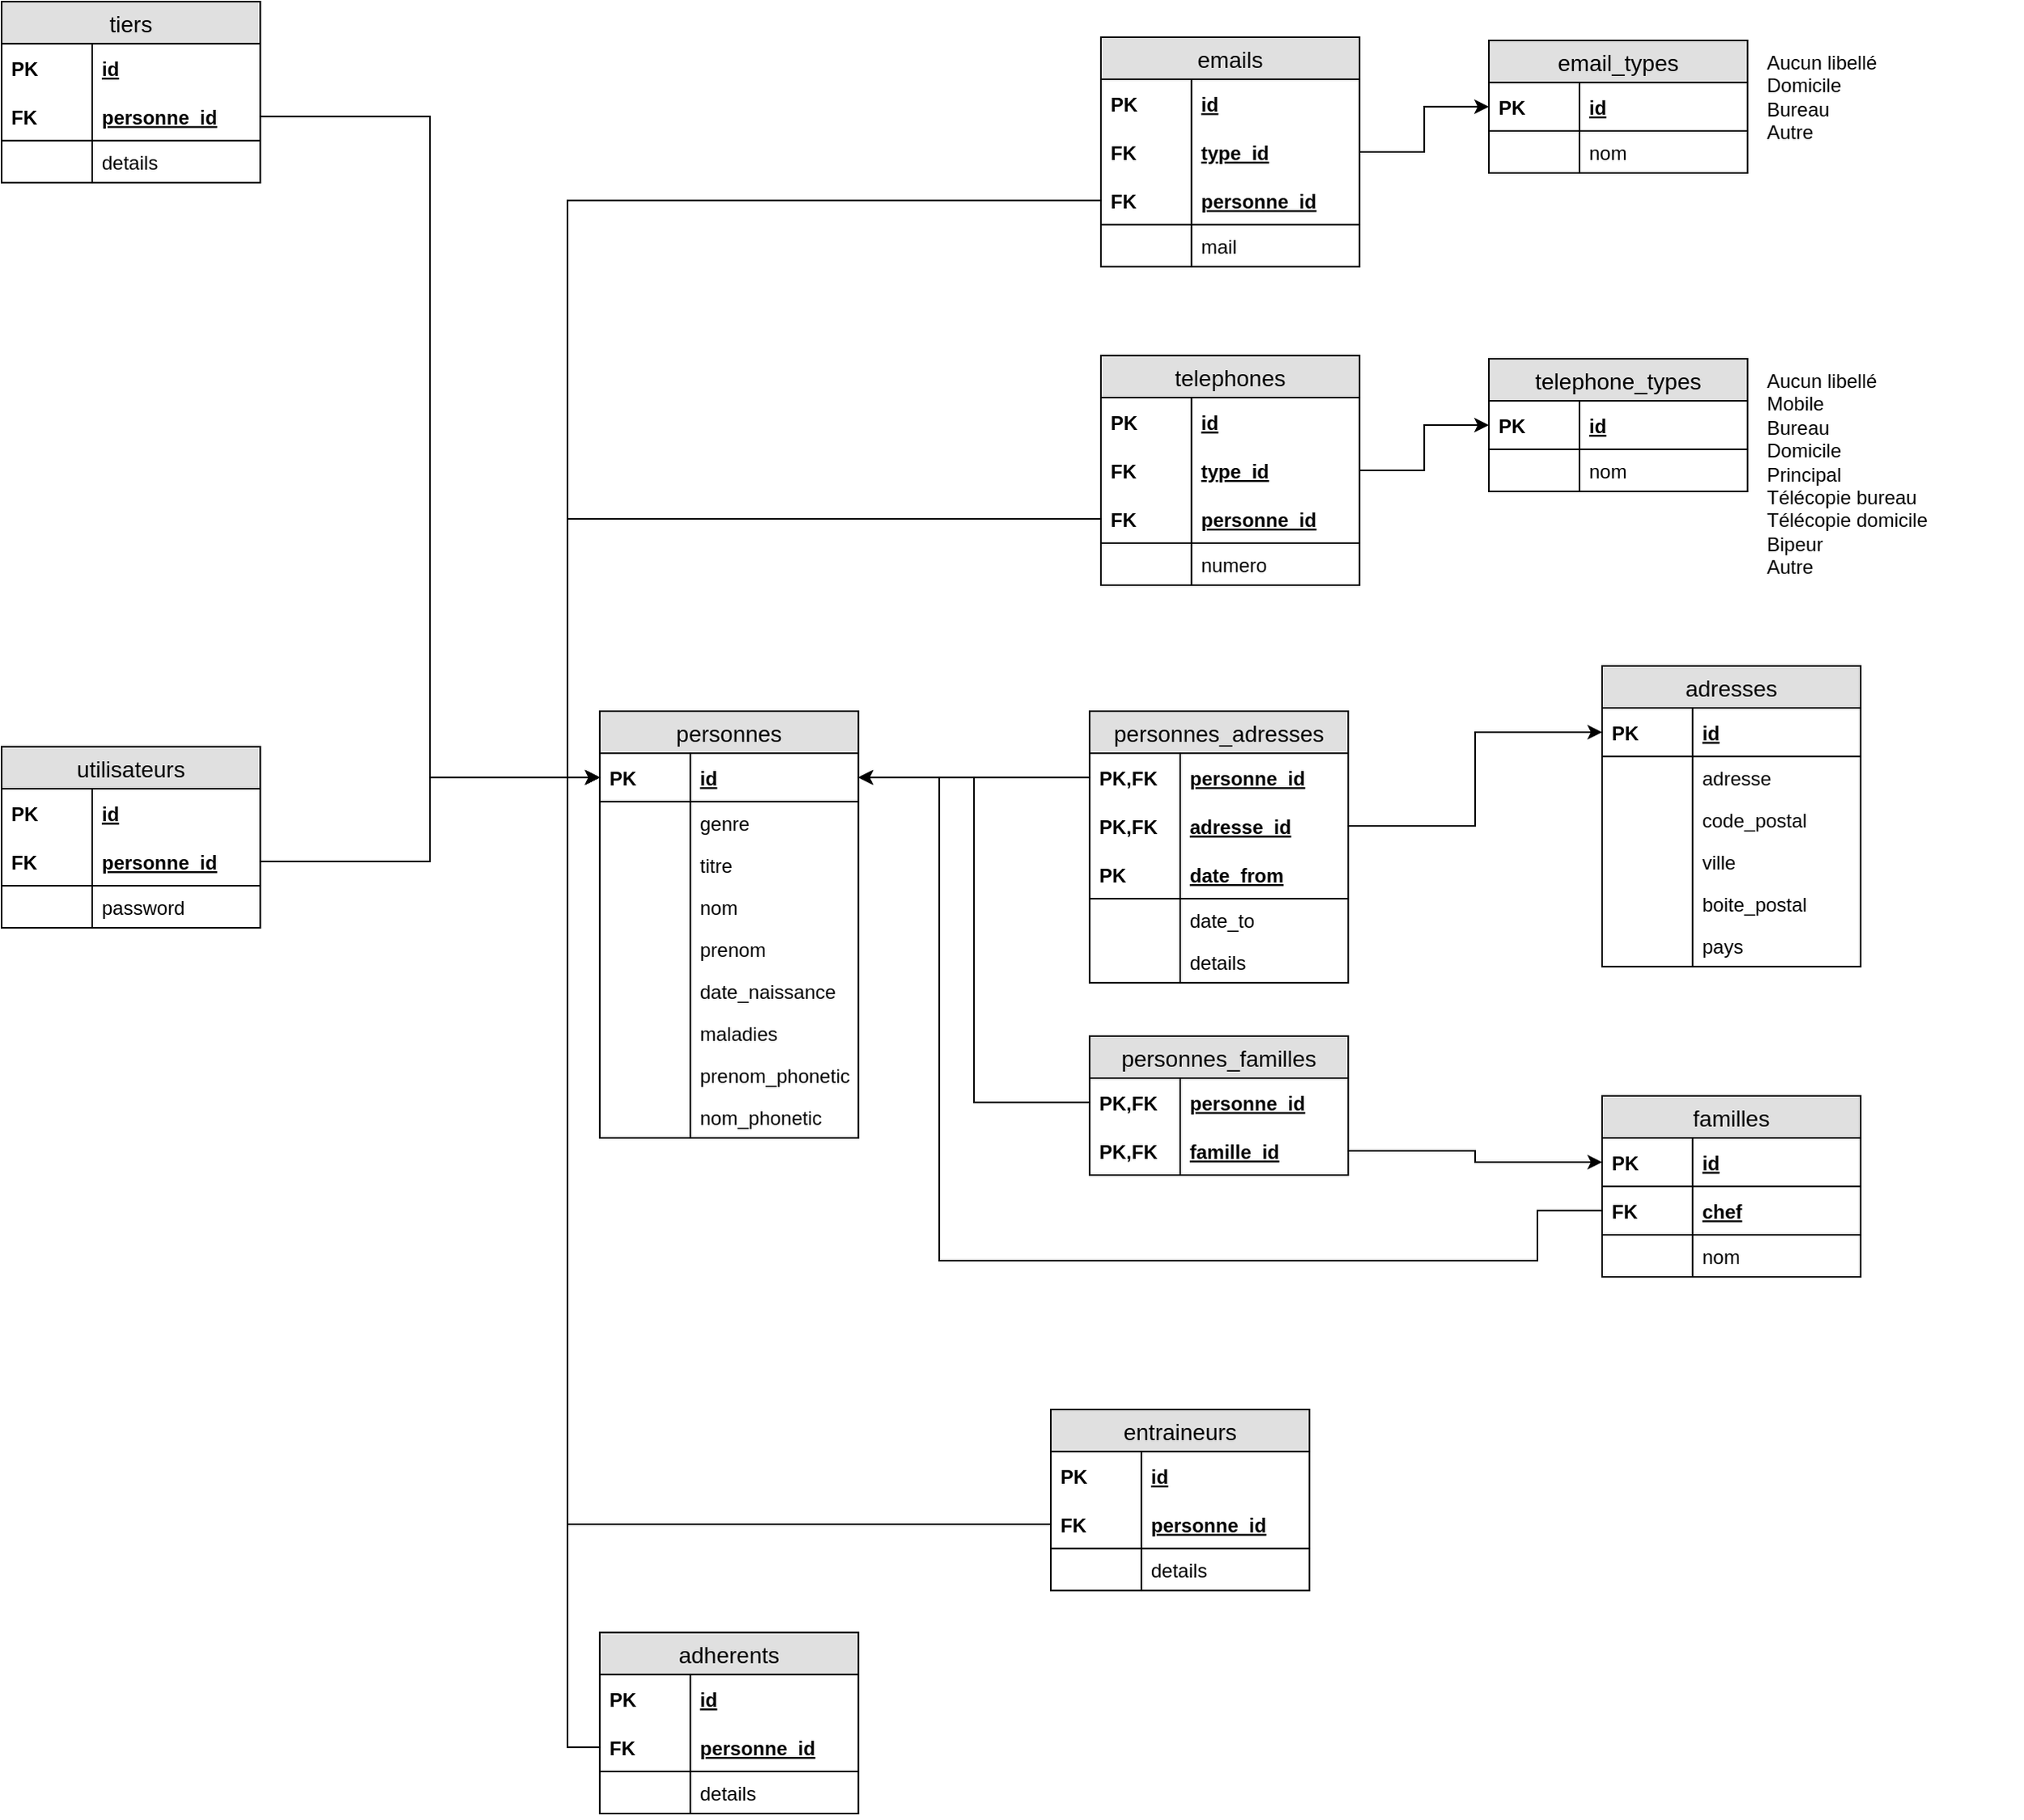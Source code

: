 <mxfile pages="1" version="11.2.8" type="github"><diagram id="SaWCT9ORMfEXji9s9vPT" name="Database"><mxGraphModel dx="2797" dy="2456" grid="1" gridSize="10" guides="1" tooltips="1" connect="1" arrows="1" fold="1" page="1" pageScale="1" pageWidth="827" pageHeight="1169" math="0" shadow="0"><root><mxCell id="0"/><mxCell id="1" parent="0"/><mxCell id="NjsNlw-hurE6SKYQXbwV-1" value="personnes" style="swimlane;fontStyle=0;childLayout=stackLayout;horizontal=1;startSize=26;fillColor=#e0e0e0;horizontalStack=0;resizeParent=1;resizeParentMax=0;resizeLast=0;collapsible=1;marginBottom=0;swimlaneFillColor=#ffffff;align=center;fontSize=14;" parent="1" vertex="1"><mxGeometry x="30" y="40" width="160" height="264" as="geometry"><mxRectangle x="30" y="40" width="100" height="26" as="alternateBounds"/></mxGeometry></mxCell><mxCell id="NjsNlw-hurE6SKYQXbwV-4" value="id" style="shape=partialRectangle;top=0;left=0;right=0;bottom=1;align=left;verticalAlign=middle;fillColor=none;spacingLeft=60;spacingRight=4;overflow=hidden;rotatable=0;points=[[0,0.5],[1,0.5]];portConstraint=eastwest;dropTarget=0;fontStyle=5;fontSize=12;" parent="NjsNlw-hurE6SKYQXbwV-1" vertex="1"><mxGeometry y="26" width="160" height="30" as="geometry"/></mxCell><mxCell id="NjsNlw-hurE6SKYQXbwV-5" value="PK" style="shape=partialRectangle;fontStyle=1;top=0;left=0;bottom=0;fillColor=none;align=left;verticalAlign=middle;spacingLeft=4;spacingRight=4;overflow=hidden;rotatable=0;points=[];portConstraint=eastwest;part=1;fontSize=12;" parent="NjsNlw-hurE6SKYQXbwV-4" vertex="1" connectable="0"><mxGeometry width="56" height="30" as="geometry"/></mxCell><mxCell id="NjsNlw-hurE6SKYQXbwV-6" value="genre" style="shape=partialRectangle;top=0;left=0;right=0;bottom=0;align=left;verticalAlign=top;fillColor=none;spacingLeft=60;spacingRight=4;overflow=hidden;rotatable=0;points=[[0,0.5],[1,0.5]];portConstraint=eastwest;dropTarget=0;fontSize=12;" parent="NjsNlw-hurE6SKYQXbwV-1" vertex="1"><mxGeometry y="56" width="160" height="26" as="geometry"/></mxCell><mxCell id="NjsNlw-hurE6SKYQXbwV-7" value="" style="shape=partialRectangle;top=0;left=0;bottom=0;fillColor=none;align=left;verticalAlign=top;spacingLeft=4;spacingRight=4;overflow=hidden;rotatable=0;points=[];portConstraint=eastwest;part=1;fontSize=12;" parent="NjsNlw-hurE6SKYQXbwV-6" vertex="1" connectable="0"><mxGeometry width="56" height="26" as="geometry"/></mxCell><mxCell id="NjsNlw-hurE6SKYQXbwV-18" value="titre" style="shape=partialRectangle;top=0;left=0;right=0;bottom=0;align=left;verticalAlign=top;fillColor=none;spacingLeft=60;spacingRight=4;overflow=hidden;rotatable=0;points=[[0,0.5],[1,0.5]];portConstraint=eastwest;dropTarget=0;fontSize=12;" parent="NjsNlw-hurE6SKYQXbwV-1" vertex="1"><mxGeometry y="82" width="160" height="26" as="geometry"/></mxCell><mxCell id="NjsNlw-hurE6SKYQXbwV-19" value="" style="shape=partialRectangle;top=0;left=0;bottom=0;fillColor=none;align=left;verticalAlign=top;spacingLeft=4;spacingRight=4;overflow=hidden;rotatable=0;points=[];portConstraint=eastwest;part=1;fontSize=12;" parent="NjsNlw-hurE6SKYQXbwV-18" vertex="1" connectable="0"><mxGeometry width="56" height="26" as="geometry"/></mxCell><mxCell id="NjsNlw-hurE6SKYQXbwV-20" value="nom" style="shape=partialRectangle;top=0;left=0;right=0;bottom=0;align=left;verticalAlign=top;fillColor=none;spacingLeft=60;spacingRight=4;overflow=hidden;rotatable=0;points=[[0,0.5],[1,0.5]];portConstraint=eastwest;dropTarget=0;fontSize=12;" parent="NjsNlw-hurE6SKYQXbwV-1" vertex="1"><mxGeometry y="108" width="160" height="26" as="geometry"/></mxCell><mxCell id="NjsNlw-hurE6SKYQXbwV-21" value="" style="shape=partialRectangle;top=0;left=0;bottom=0;fillColor=none;align=left;verticalAlign=top;spacingLeft=4;spacingRight=4;overflow=hidden;rotatable=0;points=[];portConstraint=eastwest;part=1;fontSize=12;" parent="NjsNlw-hurE6SKYQXbwV-20" vertex="1" connectable="0"><mxGeometry width="56" height="26" as="geometry"/></mxCell><mxCell id="NjsNlw-hurE6SKYQXbwV-22" value="prenom" style="shape=partialRectangle;top=0;left=0;right=0;bottom=0;align=left;verticalAlign=top;fillColor=none;spacingLeft=60;spacingRight=4;overflow=hidden;rotatable=0;points=[[0,0.5],[1,0.5]];portConstraint=eastwest;dropTarget=0;fontSize=12;" parent="NjsNlw-hurE6SKYQXbwV-1" vertex="1"><mxGeometry y="134" width="160" height="26" as="geometry"/></mxCell><mxCell id="NjsNlw-hurE6SKYQXbwV-23" value="" style="shape=partialRectangle;top=0;left=0;bottom=0;fillColor=none;align=left;verticalAlign=top;spacingLeft=4;spacingRight=4;overflow=hidden;rotatable=0;points=[];portConstraint=eastwest;part=1;fontSize=12;" parent="NjsNlw-hurE6SKYQXbwV-22" vertex="1" connectable="0"><mxGeometry width="56" height="26" as="geometry"/></mxCell><mxCell id="NjsNlw-hurE6SKYQXbwV-26" value="date_naissance" style="shape=partialRectangle;top=0;left=0;right=0;bottom=0;align=left;verticalAlign=top;fillColor=none;spacingLeft=60;spacingRight=4;overflow=hidden;rotatable=0;points=[[0,0.5],[1,0.5]];portConstraint=eastwest;dropTarget=0;fontSize=12;" parent="NjsNlw-hurE6SKYQXbwV-1" vertex="1"><mxGeometry y="160" width="160" height="26" as="geometry"/></mxCell><mxCell id="NjsNlw-hurE6SKYQXbwV-27" value="" style="shape=partialRectangle;top=0;left=0;bottom=0;fillColor=none;align=left;verticalAlign=top;spacingLeft=4;spacingRight=4;overflow=hidden;rotatable=0;points=[];portConstraint=eastwest;part=1;fontSize=12;" parent="NjsNlw-hurE6SKYQXbwV-26" vertex="1" connectable="0"><mxGeometry width="56" height="26" as="geometry"/></mxCell><mxCell id="NjsNlw-hurE6SKYQXbwV-24" value="maladies" style="shape=partialRectangle;top=0;left=0;right=0;bottom=0;align=left;verticalAlign=top;fillColor=none;spacingLeft=60;spacingRight=4;overflow=hidden;rotatable=0;points=[[0,0.5],[1,0.5]];portConstraint=eastwest;dropTarget=0;fontSize=12;" parent="NjsNlw-hurE6SKYQXbwV-1" vertex="1"><mxGeometry y="186" width="160" height="26" as="geometry"/></mxCell><mxCell id="NjsNlw-hurE6SKYQXbwV-25" value="" style="shape=partialRectangle;top=0;left=0;bottom=0;fillColor=none;align=left;verticalAlign=top;spacingLeft=4;spacingRight=4;overflow=hidden;rotatable=0;points=[];portConstraint=eastwest;part=1;fontSize=12;" parent="NjsNlw-hurE6SKYQXbwV-24" vertex="1" connectable="0"><mxGeometry width="56" height="26" as="geometry"/></mxCell><mxCell id="NTeTJrB46WivWu0ab5oI-1" value="prenom_phonetic" style="shape=partialRectangle;top=0;left=0;right=0;bottom=0;align=left;verticalAlign=top;fillColor=none;spacingLeft=60;spacingRight=4;overflow=hidden;rotatable=0;points=[[0,0.5],[1,0.5]];portConstraint=eastwest;dropTarget=0;fontSize=12;" vertex="1" parent="NjsNlw-hurE6SKYQXbwV-1"><mxGeometry y="212" width="160" height="26" as="geometry"/></mxCell><mxCell id="NTeTJrB46WivWu0ab5oI-2" value="" style="shape=partialRectangle;top=0;left=0;bottom=0;fillColor=none;align=left;verticalAlign=top;spacingLeft=4;spacingRight=4;overflow=hidden;rotatable=0;points=[];portConstraint=eastwest;part=1;fontSize=12;" vertex="1" connectable="0" parent="NTeTJrB46WivWu0ab5oI-1"><mxGeometry width="56" height="26" as="geometry"/></mxCell><mxCell id="NTeTJrB46WivWu0ab5oI-9" value="nom_phonetic" style="shape=partialRectangle;top=0;left=0;right=0;bottom=0;align=left;verticalAlign=top;fillColor=none;spacingLeft=60;spacingRight=4;overflow=hidden;rotatable=0;points=[[0,0.5],[1,0.5]];portConstraint=eastwest;dropTarget=0;fontSize=12;" vertex="1" parent="NjsNlw-hurE6SKYQXbwV-1"><mxGeometry y="238" width="160" height="26" as="geometry"/></mxCell><mxCell id="NTeTJrB46WivWu0ab5oI-10" value="" style="shape=partialRectangle;top=0;left=0;bottom=0;fillColor=none;align=left;verticalAlign=top;spacingLeft=4;spacingRight=4;overflow=hidden;rotatable=0;points=[];portConstraint=eastwest;part=1;fontSize=12;" vertex="1" connectable="0" parent="NTeTJrB46WivWu0ab5oI-9"><mxGeometry width="56" height="26" as="geometry"/></mxCell><mxCell id="NjsNlw-hurE6SKYQXbwV-8" value="adresses" style="swimlane;fontStyle=0;childLayout=stackLayout;horizontal=1;startSize=26;fillColor=#e0e0e0;horizontalStack=0;resizeParent=1;resizeParentMax=0;resizeLast=0;collapsible=1;marginBottom=0;swimlaneFillColor=#ffffff;align=center;fontSize=14;" parent="1" vertex="1"><mxGeometry x="650" y="12" width="160" height="186" as="geometry"/></mxCell><mxCell id="NjsNlw-hurE6SKYQXbwV-9" value="id" style="shape=partialRectangle;top=0;left=0;right=0;bottom=1;align=left;verticalAlign=middle;fillColor=none;spacingLeft=60;spacingRight=4;overflow=hidden;rotatable=0;points=[[0,0.5],[1,0.5]];portConstraint=eastwest;dropTarget=0;fontStyle=5;fontSize=12;" parent="NjsNlw-hurE6SKYQXbwV-8" vertex="1"><mxGeometry y="26" width="160" height="30" as="geometry"/></mxCell><mxCell id="NjsNlw-hurE6SKYQXbwV-10" value="PK" style="shape=partialRectangle;fontStyle=1;top=0;left=0;bottom=0;fillColor=none;align=left;verticalAlign=middle;spacingLeft=4;spacingRight=4;overflow=hidden;rotatable=0;points=[];portConstraint=eastwest;part=1;fontSize=12;" parent="NjsNlw-hurE6SKYQXbwV-9" vertex="1" connectable="0"><mxGeometry width="56" height="30" as="geometry"/></mxCell><mxCell id="NjsNlw-hurE6SKYQXbwV-28" value="adresse" style="shape=partialRectangle;top=0;left=0;right=0;bottom=0;align=left;verticalAlign=top;fillColor=none;spacingLeft=60;spacingRight=4;overflow=hidden;rotatable=0;points=[[0,0.5],[1,0.5]];portConstraint=eastwest;dropTarget=0;fontSize=12;" parent="NjsNlw-hurE6SKYQXbwV-8" vertex="1"><mxGeometry y="56" width="160" height="26" as="geometry"/></mxCell><mxCell id="NjsNlw-hurE6SKYQXbwV-29" value="" style="shape=partialRectangle;top=0;left=0;bottom=0;fillColor=none;align=left;verticalAlign=top;spacingLeft=4;spacingRight=4;overflow=hidden;rotatable=0;points=[];portConstraint=eastwest;part=1;fontSize=12;" parent="NjsNlw-hurE6SKYQXbwV-28" vertex="1" connectable="0"><mxGeometry width="56" height="26" as="geometry"/></mxCell><mxCell id="NjsNlw-hurE6SKYQXbwV-34" value="code_postal" style="shape=partialRectangle;top=0;left=0;right=0;bottom=0;align=left;verticalAlign=top;fillColor=none;spacingLeft=60;spacingRight=4;overflow=hidden;rotatable=0;points=[[0,0.5],[1,0.5]];portConstraint=eastwest;dropTarget=0;fontSize=12;" parent="NjsNlw-hurE6SKYQXbwV-8" vertex="1"><mxGeometry y="82" width="160" height="26" as="geometry"/></mxCell><mxCell id="NjsNlw-hurE6SKYQXbwV-35" value="" style="shape=partialRectangle;top=0;left=0;bottom=0;fillColor=none;align=left;verticalAlign=top;spacingLeft=4;spacingRight=4;overflow=hidden;rotatable=0;points=[];portConstraint=eastwest;part=1;fontSize=12;" parent="NjsNlw-hurE6SKYQXbwV-34" vertex="1" connectable="0"><mxGeometry width="56" height="26" as="geometry"/></mxCell><mxCell id="NjsNlw-hurE6SKYQXbwV-32" value="ville" style="shape=partialRectangle;top=0;left=0;right=0;bottom=0;align=left;verticalAlign=top;fillColor=none;spacingLeft=60;spacingRight=4;overflow=hidden;rotatable=0;points=[[0,0.5],[1,0.5]];portConstraint=eastwest;dropTarget=0;fontSize=12;" parent="NjsNlw-hurE6SKYQXbwV-8" vertex="1"><mxGeometry y="108" width="160" height="26" as="geometry"/></mxCell><mxCell id="NjsNlw-hurE6SKYQXbwV-33" value="" style="shape=partialRectangle;top=0;left=0;bottom=0;fillColor=none;align=left;verticalAlign=top;spacingLeft=4;spacingRight=4;overflow=hidden;rotatable=0;points=[];portConstraint=eastwest;part=1;fontSize=12;" parent="NjsNlw-hurE6SKYQXbwV-32" vertex="1" connectable="0"><mxGeometry width="56" height="26" as="geometry"/></mxCell><mxCell id="NjsNlw-hurE6SKYQXbwV-30" value="boite_postal" style="shape=partialRectangle;top=0;left=0;right=0;bottom=0;align=left;verticalAlign=top;fillColor=none;spacingLeft=60;spacingRight=4;overflow=hidden;rotatable=0;points=[[0,0.5],[1,0.5]];portConstraint=eastwest;dropTarget=0;fontSize=12;" parent="NjsNlw-hurE6SKYQXbwV-8" vertex="1"><mxGeometry y="134" width="160" height="26" as="geometry"/></mxCell><mxCell id="NjsNlw-hurE6SKYQXbwV-31" value="" style="shape=partialRectangle;top=0;left=0;bottom=0;fillColor=none;align=left;verticalAlign=top;spacingLeft=4;spacingRight=4;overflow=hidden;rotatable=0;points=[];portConstraint=eastwest;part=1;fontSize=12;" parent="NjsNlw-hurE6SKYQXbwV-30" vertex="1" connectable="0"><mxGeometry width="56" height="26" as="geometry"/></mxCell><mxCell id="NTeTJrB46WivWu0ab5oI-11" value="pays" style="shape=partialRectangle;top=0;left=0;right=0;bottom=0;align=left;verticalAlign=top;fillColor=none;spacingLeft=60;spacingRight=4;overflow=hidden;rotatable=0;points=[[0,0.5],[1,0.5]];portConstraint=eastwest;dropTarget=0;fontSize=12;" vertex="1" parent="NjsNlw-hurE6SKYQXbwV-8"><mxGeometry y="160" width="160" height="26" as="geometry"/></mxCell><mxCell id="NTeTJrB46WivWu0ab5oI-12" value="" style="shape=partialRectangle;top=0;left=0;bottom=0;fillColor=none;align=left;verticalAlign=top;spacingLeft=4;spacingRight=4;overflow=hidden;rotatable=0;points=[];portConstraint=eastwest;part=1;fontSize=12;" vertex="1" connectable="0" parent="NTeTJrB46WivWu0ab5oI-11"><mxGeometry width="56" height="26" as="geometry"/></mxCell><mxCell id="NjsNlw-hurE6SKYQXbwV-13" value="personnes_adresses" style="swimlane;fontStyle=0;childLayout=stackLayout;horizontal=1;startSize=26;fillColor=#e0e0e0;horizontalStack=0;resizeParent=1;resizeParentMax=0;resizeLast=0;collapsible=1;marginBottom=0;swimlaneFillColor=#ffffff;align=center;fontSize=14;" parent="1" vertex="1"><mxGeometry x="333" y="40" width="160" height="168" as="geometry"/></mxCell><mxCell id="NjsNlw-hurE6SKYQXbwV-46" value="personne_id" style="shape=partialRectangle;top=0;left=0;right=0;bottom=1;align=left;verticalAlign=middle;fillColor=none;spacingLeft=60;spacingRight=4;overflow=hidden;rotatable=0;points=[[0,0.5],[1,0.5]];portConstraint=eastwest;dropTarget=0;fontStyle=5;fontSize=12;strokeColor=none;" parent="NjsNlw-hurE6SKYQXbwV-13" vertex="1"><mxGeometry y="26" width="160" height="30" as="geometry"/></mxCell><mxCell id="NjsNlw-hurE6SKYQXbwV-47" value="PK,FK" style="shape=partialRectangle;fontStyle=1;top=0;left=0;bottom=0;fillColor=none;align=left;verticalAlign=middle;spacingLeft=4;spacingRight=4;overflow=hidden;rotatable=0;points=[];portConstraint=eastwest;part=1;fontSize=12;" parent="NjsNlw-hurE6SKYQXbwV-46" vertex="1" connectable="0"><mxGeometry width="56" height="30" as="geometry"/></mxCell><mxCell id="NjsNlw-hurE6SKYQXbwV-44" value="adresse_id" style="shape=partialRectangle;top=0;left=0;right=0;bottom=1;align=left;verticalAlign=middle;fillColor=none;spacingLeft=60;spacingRight=4;overflow=hidden;rotatable=0;points=[[0,0.5],[1,0.5]];portConstraint=eastwest;dropTarget=0;fontStyle=5;fontSize=12;strokeColor=none;" parent="NjsNlw-hurE6SKYQXbwV-13" vertex="1"><mxGeometry y="56" width="160" height="30" as="geometry"/></mxCell><mxCell id="NjsNlw-hurE6SKYQXbwV-45" value="PK,FK" style="shape=partialRectangle;fontStyle=1;top=0;left=0;bottom=0;fillColor=none;align=left;verticalAlign=middle;spacingLeft=4;spacingRight=4;overflow=hidden;rotatable=0;points=[];portConstraint=eastwest;part=1;fontSize=12;" parent="NjsNlw-hurE6SKYQXbwV-44" vertex="1" connectable="0"><mxGeometry width="56" height="30" as="geometry"/></mxCell><mxCell id="NjsNlw-hurE6SKYQXbwV-14" value="date_from" style="shape=partialRectangle;top=0;left=0;right=0;bottom=1;align=left;verticalAlign=middle;fillColor=none;spacingLeft=60;spacingRight=4;overflow=hidden;rotatable=0;points=[[0,0.5],[1,0.5]];portConstraint=eastwest;dropTarget=0;fontStyle=5;fontSize=12;" parent="NjsNlw-hurE6SKYQXbwV-13" vertex="1"><mxGeometry y="86" width="160" height="30" as="geometry"/></mxCell><mxCell id="NjsNlw-hurE6SKYQXbwV-15" value="PK" style="shape=partialRectangle;fontStyle=1;top=0;left=0;bottom=0;fillColor=none;align=left;verticalAlign=middle;spacingLeft=4;spacingRight=4;overflow=hidden;rotatable=0;points=[];portConstraint=eastwest;part=1;fontSize=12;" parent="NjsNlw-hurE6SKYQXbwV-14" vertex="1" connectable="0"><mxGeometry width="56" height="30" as="geometry"/></mxCell><mxCell id="NjsNlw-hurE6SKYQXbwV-16" value="date_to" style="shape=partialRectangle;top=0;left=0;right=0;bottom=0;align=left;verticalAlign=top;fillColor=none;spacingLeft=60;spacingRight=4;overflow=hidden;rotatable=0;points=[[0,0.5],[1,0.5]];portConstraint=eastwest;dropTarget=0;fontSize=12;" parent="NjsNlw-hurE6SKYQXbwV-13" vertex="1"><mxGeometry y="116" width="160" height="26" as="geometry"/></mxCell><mxCell id="NjsNlw-hurE6SKYQXbwV-17" value="" style="shape=partialRectangle;top=0;left=0;bottom=0;fillColor=none;align=left;verticalAlign=top;spacingLeft=4;spacingRight=4;overflow=hidden;rotatable=0;points=[];portConstraint=eastwest;part=1;fontSize=12;" parent="NjsNlw-hurE6SKYQXbwV-16" vertex="1" connectable="0"><mxGeometry width="56" height="26" as="geometry"/></mxCell><mxCell id="NjsNlw-hurE6SKYQXbwV-36" value="details" style="shape=partialRectangle;top=0;left=0;right=0;bottom=0;align=left;verticalAlign=top;fillColor=none;spacingLeft=60;spacingRight=4;overflow=hidden;rotatable=0;points=[[0,0.5],[1,0.5]];portConstraint=eastwest;dropTarget=0;fontSize=12;" parent="NjsNlw-hurE6SKYQXbwV-13" vertex="1"><mxGeometry y="142" width="160" height="26" as="geometry"/></mxCell><mxCell id="NjsNlw-hurE6SKYQXbwV-37" value="" style="shape=partialRectangle;top=0;left=0;bottom=0;fillColor=none;align=left;verticalAlign=top;spacingLeft=4;spacingRight=4;overflow=hidden;rotatable=0;points=[];portConstraint=eastwest;part=1;fontSize=12;" parent="NjsNlw-hurE6SKYQXbwV-36" vertex="1" connectable="0"><mxGeometry width="56" height="26" as="geometry"/></mxCell><mxCell id="zukB0DvXN_eEar7ZmvWP-1" style="edgeStyle=orthogonalEdgeStyle;rounded=0;orthogonalLoop=1;jettySize=auto;html=1;exitX=1;exitY=0.5;exitDx=0;exitDy=0;entryX=0;entryY=0.5;entryDx=0;entryDy=0;startArrow=classic;startFill=1;endArrow=none;endFill=0;" parent="1" source="NjsNlw-hurE6SKYQXbwV-4" target="NjsNlw-hurE6SKYQXbwV-46" edge="1"><mxGeometry relative="1" as="geometry"/></mxCell><mxCell id="zukB0DvXN_eEar7ZmvWP-2" style="edgeStyle=orthogonalEdgeStyle;rounded=0;orthogonalLoop=1;jettySize=auto;html=1;exitX=0;exitY=0.5;exitDx=0;exitDy=0;entryX=1;entryY=0.5;entryDx=0;entryDy=0;startArrow=classic;startFill=1;endArrow=none;endFill=0;" parent="1" source="NjsNlw-hurE6SKYQXbwV-9" target="NjsNlw-hurE6SKYQXbwV-44" edge="1"><mxGeometry relative="1" as="geometry"/></mxCell><mxCell id="zukB0DvXN_eEar7ZmvWP-3" value="familles" style="swimlane;fontStyle=0;childLayout=stackLayout;horizontal=1;startSize=26;fillColor=#e0e0e0;horizontalStack=0;resizeParent=1;resizeParentMax=0;resizeLast=0;collapsible=1;marginBottom=0;swimlaneFillColor=#ffffff;align=center;fontSize=14;" parent="1" vertex="1"><mxGeometry x="650" y="278" width="160" height="112" as="geometry"/></mxCell><mxCell id="zukB0DvXN_eEar7ZmvWP-4" value="id" style="shape=partialRectangle;top=0;left=0;right=0;bottom=1;align=left;verticalAlign=middle;fillColor=none;spacingLeft=60;spacingRight=4;overflow=hidden;rotatable=0;points=[[0,0.5],[1,0.5]];portConstraint=eastwest;dropTarget=0;fontStyle=5;fontSize=12;" parent="zukB0DvXN_eEar7ZmvWP-3" vertex="1"><mxGeometry y="26" width="160" height="30" as="geometry"/></mxCell><mxCell id="zukB0DvXN_eEar7ZmvWP-5" value="PK" style="shape=partialRectangle;fontStyle=1;top=0;left=0;bottom=0;fillColor=none;align=left;verticalAlign=middle;spacingLeft=4;spacingRight=4;overflow=hidden;rotatable=0;points=[];portConstraint=eastwest;part=1;fontSize=12;" parent="zukB0DvXN_eEar7ZmvWP-4" vertex="1" connectable="0"><mxGeometry width="56" height="30" as="geometry"/></mxCell><mxCell id="zukB0DvXN_eEar7ZmvWP-31" value="chef" style="shape=partialRectangle;top=0;left=0;right=0;bottom=1;align=left;verticalAlign=middle;fillColor=none;spacingLeft=60;spacingRight=4;overflow=hidden;rotatable=0;points=[[0,0.5],[1,0.5]];portConstraint=eastwest;dropTarget=0;fontStyle=5;fontSize=12;" parent="zukB0DvXN_eEar7ZmvWP-3" vertex="1"><mxGeometry y="56" width="160" height="30" as="geometry"/></mxCell><mxCell id="zukB0DvXN_eEar7ZmvWP-32" value="FK" style="shape=partialRectangle;fontStyle=1;top=0;left=0;bottom=0;fillColor=none;align=left;verticalAlign=middle;spacingLeft=4;spacingRight=4;overflow=hidden;rotatable=0;points=[];portConstraint=eastwest;part=1;fontSize=12;" parent="zukB0DvXN_eEar7ZmvWP-31" vertex="1" connectable="0"><mxGeometry width="56" height="30" as="geometry"/></mxCell><mxCell id="zukB0DvXN_eEar7ZmvWP-6" value="nom" style="shape=partialRectangle;top=0;left=0;right=0;bottom=0;align=left;verticalAlign=top;fillColor=none;spacingLeft=60;spacingRight=4;overflow=hidden;rotatable=0;points=[[0,0.5],[1,0.5]];portConstraint=eastwest;dropTarget=0;fontSize=12;" parent="zukB0DvXN_eEar7ZmvWP-3" vertex="1"><mxGeometry y="86" width="160" height="26" as="geometry"/></mxCell><mxCell id="zukB0DvXN_eEar7ZmvWP-7" value="" style="shape=partialRectangle;top=0;left=0;bottom=0;fillColor=none;align=left;verticalAlign=top;spacingLeft=4;spacingRight=4;overflow=hidden;rotatable=0;points=[];portConstraint=eastwest;part=1;fontSize=12;" parent="zukB0DvXN_eEar7ZmvWP-6" vertex="1" connectable="0"><mxGeometry width="56" height="26" as="geometry"/></mxCell><mxCell id="zukB0DvXN_eEar7ZmvWP-18" value="personnes_familles" style="swimlane;fontStyle=0;childLayout=stackLayout;horizontal=1;startSize=26;fillColor=#e0e0e0;horizontalStack=0;resizeParent=1;resizeParentMax=0;resizeLast=0;collapsible=1;marginBottom=0;swimlaneFillColor=#ffffff;align=center;fontSize=14;" parent="1" vertex="1"><mxGeometry x="333" y="241" width="160" height="86" as="geometry"/></mxCell><mxCell id="zukB0DvXN_eEar7ZmvWP-19" value="personne_id" style="shape=partialRectangle;top=0;left=0;right=0;bottom=1;align=left;verticalAlign=middle;fillColor=none;spacingLeft=60;spacingRight=4;overflow=hidden;rotatable=0;points=[[0,0.5],[1,0.5]];portConstraint=eastwest;dropTarget=0;fontStyle=5;fontSize=12;strokeColor=none;" parent="zukB0DvXN_eEar7ZmvWP-18" vertex="1"><mxGeometry y="26" width="160" height="30" as="geometry"/></mxCell><mxCell id="zukB0DvXN_eEar7ZmvWP-20" value="PK,FK" style="shape=partialRectangle;fontStyle=1;top=0;left=0;bottom=0;fillColor=none;align=left;verticalAlign=middle;spacingLeft=4;spacingRight=4;overflow=hidden;rotatable=0;points=[];portConstraint=eastwest;part=1;fontSize=12;" parent="zukB0DvXN_eEar7ZmvWP-19" vertex="1" connectable="0"><mxGeometry width="56" height="30" as="geometry"/></mxCell><mxCell id="zukB0DvXN_eEar7ZmvWP-21" value="famille_id" style="shape=partialRectangle;top=0;left=0;right=0;bottom=1;align=left;verticalAlign=middle;fillColor=none;spacingLeft=60;spacingRight=4;overflow=hidden;rotatable=0;points=[[0,0.5],[1,0.5]];portConstraint=eastwest;dropTarget=0;fontStyle=5;fontSize=12;strokeColor=#000000;" parent="zukB0DvXN_eEar7ZmvWP-18" vertex="1"><mxGeometry y="56" width="160" height="30" as="geometry"/></mxCell><mxCell id="zukB0DvXN_eEar7ZmvWP-22" value="PK,FK" style="shape=partialRectangle;fontStyle=1;top=0;left=0;bottom=0;fillColor=none;align=left;verticalAlign=middle;spacingLeft=4;spacingRight=4;overflow=hidden;rotatable=0;points=[];portConstraint=eastwest;part=1;fontSize=12;" parent="zukB0DvXN_eEar7ZmvWP-21" vertex="1" connectable="0"><mxGeometry width="56" height="30" as="geometry"/></mxCell><mxCell id="zukB0DvXN_eEar7ZmvWP-29" style="edgeStyle=orthogonalEdgeStyle;rounded=0;orthogonalLoop=1;jettySize=auto;html=1;exitX=1;exitY=0.5;exitDx=0;exitDy=0;entryX=0;entryY=0.5;entryDx=0;entryDy=0;startArrow=classic;startFill=1;endArrow=none;endFill=0;" parent="1" source="NjsNlw-hurE6SKYQXbwV-4" target="zukB0DvXN_eEar7ZmvWP-19" edge="1"><mxGeometry relative="1" as="geometry"/></mxCell><mxCell id="zukB0DvXN_eEar7ZmvWP-30" style="edgeStyle=orthogonalEdgeStyle;rounded=0;orthogonalLoop=1;jettySize=auto;html=1;exitX=0;exitY=0.5;exitDx=0;exitDy=0;entryX=1;entryY=0.5;entryDx=0;entryDy=0;startArrow=classic;startFill=1;endArrow=none;endFill=0;" parent="1" source="zukB0DvXN_eEar7ZmvWP-4" target="zukB0DvXN_eEar7ZmvWP-21" edge="1"><mxGeometry relative="1" as="geometry"/></mxCell><mxCell id="zukB0DvXN_eEar7ZmvWP-33" style="edgeStyle=orthogonalEdgeStyle;rounded=0;orthogonalLoop=1;jettySize=auto;html=1;exitX=1;exitY=0.5;exitDx=0;exitDy=0;entryX=0;entryY=0.5;entryDx=0;entryDy=0;startArrow=classic;startFill=1;endArrow=none;endFill=0;" parent="1" source="NjsNlw-hurE6SKYQXbwV-4" target="zukB0DvXN_eEar7ZmvWP-31" edge="1"><mxGeometry relative="1" as="geometry"><Array as="points"><mxPoint x="240" y="81"/><mxPoint x="240" y="380"/><mxPoint x="610" y="380"/><mxPoint x="610" y="349"/></Array></mxGeometry></mxCell><mxCell id="zukB0DvXN_eEar7ZmvWP-34" value="adherents" style="swimlane;fontStyle=0;childLayout=stackLayout;horizontal=1;startSize=26;fillColor=#e0e0e0;horizontalStack=0;resizeParent=1;resizeParentMax=0;resizeLast=0;collapsible=1;marginBottom=0;swimlaneFillColor=#ffffff;align=center;fontSize=14;" parent="1" vertex="1"><mxGeometry x="30" y="610" width="160" height="112" as="geometry"/></mxCell><mxCell id="zukB0DvXN_eEar7ZmvWP-49" value="id" style="shape=partialRectangle;top=0;left=0;right=0;bottom=1;align=left;verticalAlign=middle;fillColor=none;spacingLeft=60;spacingRight=4;overflow=hidden;rotatable=0;points=[[0,0.5],[1,0.5]];portConstraint=eastwest;dropTarget=0;fontStyle=5;fontSize=12;strokeColor=none;" parent="zukB0DvXN_eEar7ZmvWP-34" vertex="1"><mxGeometry y="26" width="160" height="30" as="geometry"/></mxCell><mxCell id="zukB0DvXN_eEar7ZmvWP-50" value="PK" style="shape=partialRectangle;fontStyle=1;top=0;left=0;bottom=0;fillColor=none;align=left;verticalAlign=middle;spacingLeft=4;spacingRight=4;overflow=hidden;rotatable=0;points=[];portConstraint=eastwest;part=1;fontSize=12;" parent="zukB0DvXN_eEar7ZmvWP-49" vertex="1" connectable="0"><mxGeometry width="56" height="30" as="geometry"/></mxCell><mxCell id="zukB0DvXN_eEar7ZmvWP-35" value="personne_id" style="shape=partialRectangle;top=0;left=0;right=0;bottom=1;align=left;verticalAlign=middle;fillColor=none;spacingLeft=60;spacingRight=4;overflow=hidden;rotatable=0;points=[[0,0.5],[1,0.5]];portConstraint=eastwest;dropTarget=0;fontStyle=5;fontSize=12;" parent="zukB0DvXN_eEar7ZmvWP-34" vertex="1"><mxGeometry y="56" width="160" height="30" as="geometry"/></mxCell><mxCell id="zukB0DvXN_eEar7ZmvWP-36" value="FK" style="shape=partialRectangle;fontStyle=1;top=0;left=0;bottom=0;fillColor=none;align=left;verticalAlign=middle;spacingLeft=4;spacingRight=4;overflow=hidden;rotatable=0;points=[];portConstraint=eastwest;part=1;fontSize=12;" parent="zukB0DvXN_eEar7ZmvWP-35" vertex="1" connectable="0"><mxGeometry width="56" height="30" as="geometry"/></mxCell><mxCell id="zukB0DvXN_eEar7ZmvWP-47" value="details" style="shape=partialRectangle;top=0;left=0;right=0;bottom=0;align=left;verticalAlign=top;fillColor=none;spacingLeft=60;spacingRight=4;overflow=hidden;rotatable=0;points=[[0,0.5],[1,0.5]];portConstraint=eastwest;dropTarget=0;fontSize=12;" parent="zukB0DvXN_eEar7ZmvWP-34" vertex="1"><mxGeometry y="86" width="160" height="26" as="geometry"/></mxCell><mxCell id="zukB0DvXN_eEar7ZmvWP-48" value="" style="shape=partialRectangle;top=0;left=0;bottom=0;fillColor=none;align=left;verticalAlign=top;spacingLeft=4;spacingRight=4;overflow=hidden;rotatable=0;points=[];portConstraint=eastwest;part=1;fontSize=12;" parent="zukB0DvXN_eEar7ZmvWP-47" vertex="1" connectable="0"><mxGeometry width="56" height="26" as="geometry"/></mxCell><mxCell id="zukB0DvXN_eEar7ZmvWP-51" style="edgeStyle=orthogonalEdgeStyle;rounded=0;orthogonalLoop=1;jettySize=auto;html=1;exitX=0;exitY=0.5;exitDx=0;exitDy=0;entryX=0;entryY=0.5;entryDx=0;entryDy=0;startArrow=classic;startFill=1;endArrow=none;endFill=0;" parent="1" source="NjsNlw-hurE6SKYQXbwV-4" target="zukB0DvXN_eEar7ZmvWP-35" edge="1"><mxGeometry relative="1" as="geometry"/></mxCell><mxCell id="NTeTJrB46WivWu0ab5oI-13" value="telephones" style="swimlane;fontStyle=0;childLayout=stackLayout;horizontal=1;startSize=26;fillColor=#e0e0e0;horizontalStack=0;resizeParent=1;resizeParentMax=0;resizeLast=0;collapsible=1;marginBottom=0;swimlaneFillColor=#ffffff;align=center;fontSize=14;" vertex="1" parent="1"><mxGeometry x="340" y="-180" width="160" height="142" as="geometry"/></mxCell><mxCell id="NTeTJrB46WivWu0ab5oI-39" value="id" style="shape=partialRectangle;top=0;left=0;right=0;bottom=1;align=left;verticalAlign=middle;fillColor=none;spacingLeft=60;spacingRight=4;overflow=hidden;rotatable=0;points=[[0,0.5],[1,0.5]];portConstraint=eastwest;dropTarget=0;fontStyle=5;fontSize=12;strokeColor=none;" vertex="1" parent="NTeTJrB46WivWu0ab5oI-13"><mxGeometry y="26" width="160" height="30" as="geometry"/></mxCell><mxCell id="NTeTJrB46WivWu0ab5oI-40" value="PK" style="shape=partialRectangle;fontStyle=1;top=0;left=0;bottom=0;fillColor=none;align=left;verticalAlign=middle;spacingLeft=4;spacingRight=4;overflow=hidden;rotatable=0;points=[];portConstraint=eastwest;part=1;fontSize=12;" vertex="1" connectable="0" parent="NTeTJrB46WivWu0ab5oI-39"><mxGeometry width="56" height="30" as="geometry"/></mxCell><mxCell id="NTeTJrB46WivWu0ab5oI-14" value="type_id" style="shape=partialRectangle;top=0;left=0;right=0;bottom=1;align=left;verticalAlign=middle;fillColor=none;spacingLeft=60;spacingRight=4;overflow=hidden;rotatable=0;points=[[0,0.5],[1,0.5]];portConstraint=eastwest;dropTarget=0;fontStyle=5;fontSize=12;strokeColor=none;" vertex="1" parent="NTeTJrB46WivWu0ab5oI-13"><mxGeometry y="56" width="160" height="30" as="geometry"/></mxCell><mxCell id="NTeTJrB46WivWu0ab5oI-15" value="FK" style="shape=partialRectangle;fontStyle=1;top=0;left=0;bottom=0;fillColor=none;align=left;verticalAlign=middle;spacingLeft=4;spacingRight=4;overflow=hidden;rotatable=0;points=[];portConstraint=eastwest;part=1;fontSize=12;" vertex="1" connectable="0" parent="NTeTJrB46WivWu0ab5oI-14"><mxGeometry width="56" height="30" as="geometry"/></mxCell><mxCell id="NTeTJrB46WivWu0ab5oI-42" value="personne_id" style="shape=partialRectangle;top=0;left=0;right=0;bottom=1;align=left;verticalAlign=middle;fillColor=none;spacingLeft=60;spacingRight=4;overflow=hidden;rotatable=0;points=[[0,0.5],[1,0.5]];portConstraint=eastwest;dropTarget=0;fontStyle=5;fontSize=12;" vertex="1" parent="NTeTJrB46WivWu0ab5oI-13"><mxGeometry y="86" width="160" height="30" as="geometry"/></mxCell><mxCell id="NTeTJrB46WivWu0ab5oI-43" value="FK" style="shape=partialRectangle;fontStyle=1;top=0;left=0;bottom=0;fillColor=none;align=left;verticalAlign=middle;spacingLeft=4;spacingRight=4;overflow=hidden;rotatable=0;points=[];portConstraint=eastwest;part=1;fontSize=12;" vertex="1" connectable="0" parent="NTeTJrB46WivWu0ab5oI-42"><mxGeometry width="56" height="30" as="geometry"/></mxCell><mxCell id="NTeTJrB46WivWu0ab5oI-16" value="numero" style="shape=partialRectangle;top=0;left=0;right=0;bottom=0;align=left;verticalAlign=top;fillColor=none;spacingLeft=60;spacingRight=4;overflow=hidden;rotatable=0;points=[[0,0.5],[1,0.5]];portConstraint=eastwest;dropTarget=0;fontSize=12;" vertex="1" parent="NTeTJrB46WivWu0ab5oI-13"><mxGeometry y="116" width="160" height="26" as="geometry"/></mxCell><mxCell id="NTeTJrB46WivWu0ab5oI-17" value="" style="shape=partialRectangle;top=0;left=0;bottom=0;fillColor=none;align=left;verticalAlign=top;spacingLeft=4;spacingRight=4;overflow=hidden;rotatable=0;points=[];portConstraint=eastwest;part=1;fontSize=12;" vertex="1" connectable="0" parent="NTeTJrB46WivWu0ab5oI-16"><mxGeometry width="56" height="26" as="geometry"/></mxCell><mxCell id="NTeTJrB46WivWu0ab5oI-26" value="telephone_types" style="swimlane;fontStyle=0;childLayout=stackLayout;horizontal=1;startSize=26;fillColor=#e0e0e0;horizontalStack=0;resizeParent=1;resizeParentMax=0;resizeLast=0;collapsible=1;marginBottom=0;swimlaneFillColor=#ffffff;align=center;fontSize=14;" vertex="1" parent="1"><mxGeometry x="580" y="-178" width="160" height="82" as="geometry"/></mxCell><mxCell id="NTeTJrB46WivWu0ab5oI-27" value="id" style="shape=partialRectangle;top=0;left=0;right=0;bottom=1;align=left;verticalAlign=middle;fillColor=none;spacingLeft=60;spacingRight=4;overflow=hidden;rotatable=0;points=[[0,0.5],[1,0.5]];portConstraint=eastwest;dropTarget=0;fontStyle=5;fontSize=12;" vertex="1" parent="NTeTJrB46WivWu0ab5oI-26"><mxGeometry y="26" width="160" height="30" as="geometry"/></mxCell><mxCell id="NTeTJrB46WivWu0ab5oI-28" value="PK" style="shape=partialRectangle;fontStyle=1;top=0;left=0;bottom=0;fillColor=none;align=left;verticalAlign=middle;spacingLeft=4;spacingRight=4;overflow=hidden;rotatable=0;points=[];portConstraint=eastwest;part=1;fontSize=12;" vertex="1" connectable="0" parent="NTeTJrB46WivWu0ab5oI-27"><mxGeometry width="56" height="30" as="geometry"/></mxCell><mxCell id="NTeTJrB46WivWu0ab5oI-29" value="nom" style="shape=partialRectangle;top=0;left=0;right=0;bottom=0;align=left;verticalAlign=top;fillColor=none;spacingLeft=60;spacingRight=4;overflow=hidden;rotatable=0;points=[[0,0.5],[1,0.5]];portConstraint=eastwest;dropTarget=0;fontSize=12;" vertex="1" parent="NTeTJrB46WivWu0ab5oI-26"><mxGeometry y="56" width="160" height="26" as="geometry"/></mxCell><mxCell id="NTeTJrB46WivWu0ab5oI-30" value="" style="shape=partialRectangle;top=0;left=0;bottom=0;fillColor=none;align=left;verticalAlign=top;spacingLeft=4;spacingRight=4;overflow=hidden;rotatable=0;points=[];portConstraint=eastwest;part=1;fontSize=12;" vertex="1" connectable="0" parent="NTeTJrB46WivWu0ab5oI-29"><mxGeometry width="56" height="26" as="geometry"/></mxCell><mxCell id="NTeTJrB46WivWu0ab5oI-41" style="edgeStyle=orthogonalEdgeStyle;rounded=0;orthogonalLoop=1;jettySize=auto;html=1;exitX=1;exitY=0.5;exitDx=0;exitDy=0;entryX=0;entryY=0.5;entryDx=0;entryDy=0;" edge="1" parent="1" source="NTeTJrB46WivWu0ab5oI-14" target="NTeTJrB46WivWu0ab5oI-27"><mxGeometry relative="1" as="geometry"/></mxCell><mxCell id="NTeTJrB46WivWu0ab5oI-44" style="edgeStyle=orthogonalEdgeStyle;rounded=0;orthogonalLoop=1;jettySize=auto;html=1;exitX=0;exitY=0.5;exitDx=0;exitDy=0;entryX=0;entryY=0.5;entryDx=0;entryDy=0;" edge="1" parent="1" source="NTeTJrB46WivWu0ab5oI-42" target="NjsNlw-hurE6SKYQXbwV-4"><mxGeometry relative="1" as="geometry"/></mxCell><mxCell id="NTeTJrB46WivWu0ab5oI-46" value="Aucun libellé&lt;br&gt;Mobile&lt;br&gt;Bureau&lt;br&gt;Domicile&lt;br&gt;Principal&lt;br&gt;Télécopie bureau&lt;br&gt;Télécopie domicile&lt;br&gt;Bipeur&lt;br&gt;Autre" style="text;html=1;strokeColor=none;fillColor=none;align=left;verticalAlign=top;whiteSpace=wrap;rounded=0;" vertex="1" parent="1"><mxGeometry x="750" y="-178" width="160" height="141" as="geometry"/></mxCell><mxCell id="NTeTJrB46WivWu0ab5oI-47" value="emails" style="swimlane;fontStyle=0;childLayout=stackLayout;horizontal=1;startSize=26;fillColor=#e0e0e0;horizontalStack=0;resizeParent=1;resizeParentMax=0;resizeLast=0;collapsible=1;marginBottom=0;swimlaneFillColor=#ffffff;align=center;fontSize=14;" vertex="1" parent="1"><mxGeometry x="340" y="-377" width="160" height="142" as="geometry"/></mxCell><mxCell id="NTeTJrB46WivWu0ab5oI-48" value="id" style="shape=partialRectangle;top=0;left=0;right=0;bottom=1;align=left;verticalAlign=middle;fillColor=none;spacingLeft=60;spacingRight=4;overflow=hidden;rotatable=0;points=[[0,0.5],[1,0.5]];portConstraint=eastwest;dropTarget=0;fontStyle=5;fontSize=12;strokeColor=none;" vertex="1" parent="NTeTJrB46WivWu0ab5oI-47"><mxGeometry y="26" width="160" height="30" as="geometry"/></mxCell><mxCell id="NTeTJrB46WivWu0ab5oI-49" value="PK" style="shape=partialRectangle;fontStyle=1;top=0;left=0;bottom=0;fillColor=none;align=left;verticalAlign=middle;spacingLeft=4;spacingRight=4;overflow=hidden;rotatable=0;points=[];portConstraint=eastwest;part=1;fontSize=12;" vertex="1" connectable="0" parent="NTeTJrB46WivWu0ab5oI-48"><mxGeometry width="56" height="30" as="geometry"/></mxCell><mxCell id="NTeTJrB46WivWu0ab5oI-50" value="type_id" style="shape=partialRectangle;top=0;left=0;right=0;bottom=1;align=left;verticalAlign=middle;fillColor=none;spacingLeft=60;spacingRight=4;overflow=hidden;rotatable=0;points=[[0,0.5],[1,0.5]];portConstraint=eastwest;dropTarget=0;fontStyle=5;fontSize=12;strokeColor=none;" vertex="1" parent="NTeTJrB46WivWu0ab5oI-47"><mxGeometry y="56" width="160" height="30" as="geometry"/></mxCell><mxCell id="NTeTJrB46WivWu0ab5oI-51" value="FK" style="shape=partialRectangle;fontStyle=1;top=0;left=0;bottom=0;fillColor=none;align=left;verticalAlign=middle;spacingLeft=4;spacingRight=4;overflow=hidden;rotatable=0;points=[];portConstraint=eastwest;part=1;fontSize=12;" vertex="1" connectable="0" parent="NTeTJrB46WivWu0ab5oI-50"><mxGeometry width="56" height="30" as="geometry"/></mxCell><mxCell id="NTeTJrB46WivWu0ab5oI-52" value="personne_id" style="shape=partialRectangle;top=0;left=0;right=0;bottom=1;align=left;verticalAlign=middle;fillColor=none;spacingLeft=60;spacingRight=4;overflow=hidden;rotatable=0;points=[[0,0.5],[1,0.5]];portConstraint=eastwest;dropTarget=0;fontStyle=5;fontSize=12;" vertex="1" parent="NTeTJrB46WivWu0ab5oI-47"><mxGeometry y="86" width="160" height="30" as="geometry"/></mxCell><mxCell id="NTeTJrB46WivWu0ab5oI-53" value="FK" style="shape=partialRectangle;fontStyle=1;top=0;left=0;bottom=0;fillColor=none;align=left;verticalAlign=middle;spacingLeft=4;spacingRight=4;overflow=hidden;rotatable=0;points=[];portConstraint=eastwest;part=1;fontSize=12;" vertex="1" connectable="0" parent="NTeTJrB46WivWu0ab5oI-52"><mxGeometry width="56" height="30" as="geometry"/></mxCell><mxCell id="NTeTJrB46WivWu0ab5oI-54" value="mail" style="shape=partialRectangle;top=0;left=0;right=0;bottom=0;align=left;verticalAlign=top;fillColor=none;spacingLeft=60;spacingRight=4;overflow=hidden;rotatable=0;points=[[0,0.5],[1,0.5]];portConstraint=eastwest;dropTarget=0;fontSize=12;" vertex="1" parent="NTeTJrB46WivWu0ab5oI-47"><mxGeometry y="116" width="160" height="26" as="geometry"/></mxCell><mxCell id="NTeTJrB46WivWu0ab5oI-55" value="" style="shape=partialRectangle;top=0;left=0;bottom=0;fillColor=none;align=left;verticalAlign=top;spacingLeft=4;spacingRight=4;overflow=hidden;rotatable=0;points=[];portConstraint=eastwest;part=1;fontSize=12;" vertex="1" connectable="0" parent="NTeTJrB46WivWu0ab5oI-54"><mxGeometry width="56" height="26" as="geometry"/></mxCell><mxCell id="NTeTJrB46WivWu0ab5oI-56" value="email_types" style="swimlane;fontStyle=0;childLayout=stackLayout;horizontal=1;startSize=26;fillColor=#e0e0e0;horizontalStack=0;resizeParent=1;resizeParentMax=0;resizeLast=0;collapsible=1;marginBottom=0;swimlaneFillColor=#ffffff;align=center;fontSize=14;" vertex="1" parent="1"><mxGeometry x="580" y="-375" width="160" height="82" as="geometry"/></mxCell><mxCell id="NTeTJrB46WivWu0ab5oI-57" value="id" style="shape=partialRectangle;top=0;left=0;right=0;bottom=1;align=left;verticalAlign=middle;fillColor=none;spacingLeft=60;spacingRight=4;overflow=hidden;rotatable=0;points=[[0,0.5],[1,0.5]];portConstraint=eastwest;dropTarget=0;fontStyle=5;fontSize=12;" vertex="1" parent="NTeTJrB46WivWu0ab5oI-56"><mxGeometry y="26" width="160" height="30" as="geometry"/></mxCell><mxCell id="NTeTJrB46WivWu0ab5oI-58" value="PK" style="shape=partialRectangle;fontStyle=1;top=0;left=0;bottom=0;fillColor=none;align=left;verticalAlign=middle;spacingLeft=4;spacingRight=4;overflow=hidden;rotatable=0;points=[];portConstraint=eastwest;part=1;fontSize=12;" vertex="1" connectable="0" parent="NTeTJrB46WivWu0ab5oI-57"><mxGeometry width="56" height="30" as="geometry"/></mxCell><mxCell id="NTeTJrB46WivWu0ab5oI-59" value="nom" style="shape=partialRectangle;top=0;left=0;right=0;bottom=0;align=left;verticalAlign=top;fillColor=none;spacingLeft=60;spacingRight=4;overflow=hidden;rotatable=0;points=[[0,0.5],[1,0.5]];portConstraint=eastwest;dropTarget=0;fontSize=12;" vertex="1" parent="NTeTJrB46WivWu0ab5oI-56"><mxGeometry y="56" width="160" height="26" as="geometry"/></mxCell><mxCell id="NTeTJrB46WivWu0ab5oI-60" value="" style="shape=partialRectangle;top=0;left=0;bottom=0;fillColor=none;align=left;verticalAlign=top;spacingLeft=4;spacingRight=4;overflow=hidden;rotatable=0;points=[];portConstraint=eastwest;part=1;fontSize=12;" vertex="1" connectable="0" parent="NTeTJrB46WivWu0ab5oI-59"><mxGeometry width="56" height="26" as="geometry"/></mxCell><mxCell id="NTeTJrB46WivWu0ab5oI-61" value="Aucun libellé&lt;br&gt;Domicile&lt;br&gt;Bureau&lt;br&gt;Autre" style="text;html=1;strokeColor=none;fillColor=none;align=left;verticalAlign=top;whiteSpace=wrap;rounded=0;" vertex="1" parent="1"><mxGeometry x="750" y="-375" width="160" height="88" as="geometry"/></mxCell><mxCell id="NTeTJrB46WivWu0ab5oI-62" style="edgeStyle=orthogonalEdgeStyle;rounded=0;orthogonalLoop=1;jettySize=auto;html=1;exitX=1;exitY=0.5;exitDx=0;exitDy=0;entryX=0;entryY=0.5;entryDx=0;entryDy=0;" edge="1" parent="1" source="NTeTJrB46WivWu0ab5oI-50" target="NTeTJrB46WivWu0ab5oI-57"><mxGeometry relative="1" as="geometry"/></mxCell><mxCell id="NTeTJrB46WivWu0ab5oI-63" style="edgeStyle=orthogonalEdgeStyle;rounded=0;orthogonalLoop=1;jettySize=auto;html=1;exitX=0;exitY=0.5;exitDx=0;exitDy=0;entryX=0;entryY=0.5;entryDx=0;entryDy=0;" edge="1" parent="1" source="NTeTJrB46WivWu0ab5oI-52" target="NjsNlw-hurE6SKYQXbwV-4"><mxGeometry relative="1" as="geometry"/></mxCell><mxCell id="NTeTJrB46WivWu0ab5oI-64" value="utilisateurs" style="swimlane;fontStyle=0;childLayout=stackLayout;horizontal=1;startSize=26;fillColor=#e0e0e0;horizontalStack=0;resizeParent=1;resizeParentMax=0;resizeLast=0;collapsible=1;marginBottom=0;swimlaneFillColor=#ffffff;align=center;fontSize=14;" vertex="1" parent="1"><mxGeometry x="-340" y="62" width="160" height="112" as="geometry"/></mxCell><mxCell id="NTeTJrB46WivWu0ab5oI-65" value="id" style="shape=partialRectangle;top=0;left=0;right=0;bottom=1;align=left;verticalAlign=middle;fillColor=none;spacingLeft=60;spacingRight=4;overflow=hidden;rotatable=0;points=[[0,0.5],[1,0.5]];portConstraint=eastwest;dropTarget=0;fontStyle=5;fontSize=12;strokeColor=none;" vertex="1" parent="NTeTJrB46WivWu0ab5oI-64"><mxGeometry y="26" width="160" height="30" as="geometry"/></mxCell><mxCell id="NTeTJrB46WivWu0ab5oI-66" value="PK" style="shape=partialRectangle;fontStyle=1;top=0;left=0;bottom=0;fillColor=none;align=left;verticalAlign=middle;spacingLeft=4;spacingRight=4;overflow=hidden;rotatable=0;points=[];portConstraint=eastwest;part=1;fontSize=12;" vertex="1" connectable="0" parent="NTeTJrB46WivWu0ab5oI-65"><mxGeometry width="56" height="30" as="geometry"/></mxCell><mxCell id="NTeTJrB46WivWu0ab5oI-67" value="personne_id" style="shape=partialRectangle;top=0;left=0;right=0;bottom=1;align=left;verticalAlign=middle;fillColor=none;spacingLeft=60;spacingRight=4;overflow=hidden;rotatable=0;points=[[0,0.5],[1,0.5]];portConstraint=eastwest;dropTarget=0;fontStyle=5;fontSize=12;" vertex="1" parent="NTeTJrB46WivWu0ab5oI-64"><mxGeometry y="56" width="160" height="30" as="geometry"/></mxCell><mxCell id="NTeTJrB46WivWu0ab5oI-68" value="FK" style="shape=partialRectangle;fontStyle=1;top=0;left=0;bottom=0;fillColor=none;align=left;verticalAlign=middle;spacingLeft=4;spacingRight=4;overflow=hidden;rotatable=0;points=[];portConstraint=eastwest;part=1;fontSize=12;" vertex="1" connectable="0" parent="NTeTJrB46WivWu0ab5oI-67"><mxGeometry width="56" height="30" as="geometry"/></mxCell><mxCell id="NTeTJrB46WivWu0ab5oI-69" value="password" style="shape=partialRectangle;top=0;left=0;right=0;bottom=0;align=left;verticalAlign=top;fillColor=none;spacingLeft=60;spacingRight=4;overflow=hidden;rotatable=0;points=[[0,0.5],[1,0.5]];portConstraint=eastwest;dropTarget=0;fontSize=12;" vertex="1" parent="NTeTJrB46WivWu0ab5oI-64"><mxGeometry y="86" width="160" height="26" as="geometry"/></mxCell><mxCell id="NTeTJrB46WivWu0ab5oI-70" value="" style="shape=partialRectangle;top=0;left=0;bottom=0;fillColor=none;align=left;verticalAlign=top;spacingLeft=4;spacingRight=4;overflow=hidden;rotatable=0;points=[];portConstraint=eastwest;part=1;fontSize=12;" vertex="1" connectable="0" parent="NTeTJrB46WivWu0ab5oI-69"><mxGeometry width="56" height="26" as="geometry"/></mxCell><mxCell id="NTeTJrB46WivWu0ab5oI-71" style="edgeStyle=orthogonalEdgeStyle;rounded=0;orthogonalLoop=1;jettySize=auto;html=1;exitX=1;exitY=0.5;exitDx=0;exitDy=0;entryX=0;entryY=0.5;entryDx=0;entryDy=0;" edge="1" parent="1" source="NTeTJrB46WivWu0ab5oI-67" target="NjsNlw-hurE6SKYQXbwV-4"><mxGeometry relative="1" as="geometry"/></mxCell><mxCell id="NTeTJrB46WivWu0ab5oI-72" value="tiers" style="swimlane;fontStyle=0;childLayout=stackLayout;horizontal=1;startSize=26;fillColor=#e0e0e0;horizontalStack=0;resizeParent=1;resizeParentMax=0;resizeLast=0;collapsible=1;marginBottom=0;swimlaneFillColor=#ffffff;align=center;fontSize=14;" vertex="1" parent="1"><mxGeometry x="-340" y="-399" width="160" height="112" as="geometry"/></mxCell><mxCell id="NTeTJrB46WivWu0ab5oI-73" value="id" style="shape=partialRectangle;top=0;left=0;right=0;bottom=1;align=left;verticalAlign=middle;fillColor=none;spacingLeft=60;spacingRight=4;overflow=hidden;rotatable=0;points=[[0,0.5],[1,0.5]];portConstraint=eastwest;dropTarget=0;fontStyle=5;fontSize=12;strokeColor=none;" vertex="1" parent="NTeTJrB46WivWu0ab5oI-72"><mxGeometry y="26" width="160" height="30" as="geometry"/></mxCell><mxCell id="NTeTJrB46WivWu0ab5oI-74" value="PK" style="shape=partialRectangle;fontStyle=1;top=0;left=0;bottom=0;fillColor=none;align=left;verticalAlign=middle;spacingLeft=4;spacingRight=4;overflow=hidden;rotatable=0;points=[];portConstraint=eastwest;part=1;fontSize=12;" vertex="1" connectable="0" parent="NTeTJrB46WivWu0ab5oI-73"><mxGeometry width="56" height="30" as="geometry"/></mxCell><mxCell id="NTeTJrB46WivWu0ab5oI-75" value="personne_id" style="shape=partialRectangle;top=0;left=0;right=0;bottom=1;align=left;verticalAlign=middle;fillColor=none;spacingLeft=60;spacingRight=4;overflow=hidden;rotatable=0;points=[[0,0.5],[1,0.5]];portConstraint=eastwest;dropTarget=0;fontStyle=5;fontSize=12;" vertex="1" parent="NTeTJrB46WivWu0ab5oI-72"><mxGeometry y="56" width="160" height="30" as="geometry"/></mxCell><mxCell id="NTeTJrB46WivWu0ab5oI-76" value="FK" style="shape=partialRectangle;fontStyle=1;top=0;left=0;bottom=0;fillColor=none;align=left;verticalAlign=middle;spacingLeft=4;spacingRight=4;overflow=hidden;rotatable=0;points=[];portConstraint=eastwest;part=1;fontSize=12;" vertex="1" connectable="0" parent="NTeTJrB46WivWu0ab5oI-75"><mxGeometry width="56" height="30" as="geometry"/></mxCell><mxCell id="NTeTJrB46WivWu0ab5oI-77" value="details" style="shape=partialRectangle;top=0;left=0;right=0;bottom=0;align=left;verticalAlign=top;fillColor=none;spacingLeft=60;spacingRight=4;overflow=hidden;rotatable=0;points=[[0,0.5],[1,0.5]];portConstraint=eastwest;dropTarget=0;fontSize=12;" vertex="1" parent="NTeTJrB46WivWu0ab5oI-72"><mxGeometry y="86" width="160" height="26" as="geometry"/></mxCell><mxCell id="NTeTJrB46WivWu0ab5oI-78" value="" style="shape=partialRectangle;top=0;left=0;bottom=0;fillColor=none;align=left;verticalAlign=top;spacingLeft=4;spacingRight=4;overflow=hidden;rotatable=0;points=[];portConstraint=eastwest;part=1;fontSize=12;" vertex="1" connectable="0" parent="NTeTJrB46WivWu0ab5oI-77"><mxGeometry width="56" height="26" as="geometry"/></mxCell><mxCell id="NTeTJrB46WivWu0ab5oI-79" style="edgeStyle=orthogonalEdgeStyle;rounded=0;orthogonalLoop=1;jettySize=auto;html=1;exitX=1;exitY=0.5;exitDx=0;exitDy=0;entryX=0;entryY=0.5;entryDx=0;entryDy=0;" edge="1" parent="1" source="NTeTJrB46WivWu0ab5oI-75" target="NjsNlw-hurE6SKYQXbwV-4"><mxGeometry relative="1" as="geometry"/></mxCell><mxCell id="NTeTJrB46WivWu0ab5oI-80" value="entraineurs" style="swimlane;fontStyle=0;childLayout=stackLayout;horizontal=1;startSize=26;fillColor=#e0e0e0;horizontalStack=0;resizeParent=1;resizeParentMax=0;resizeLast=0;collapsible=1;marginBottom=0;swimlaneFillColor=#ffffff;align=center;fontSize=14;" vertex="1" parent="1"><mxGeometry x="309" y="472" width="160" height="112" as="geometry"/></mxCell><mxCell id="NTeTJrB46WivWu0ab5oI-81" value="id" style="shape=partialRectangle;top=0;left=0;right=0;bottom=1;align=left;verticalAlign=middle;fillColor=none;spacingLeft=60;spacingRight=4;overflow=hidden;rotatable=0;points=[[0,0.5],[1,0.5]];portConstraint=eastwest;dropTarget=0;fontStyle=5;fontSize=12;strokeColor=none;" vertex="1" parent="NTeTJrB46WivWu0ab5oI-80"><mxGeometry y="26" width="160" height="30" as="geometry"/></mxCell><mxCell id="NTeTJrB46WivWu0ab5oI-82" value="PK" style="shape=partialRectangle;fontStyle=1;top=0;left=0;bottom=0;fillColor=none;align=left;verticalAlign=middle;spacingLeft=4;spacingRight=4;overflow=hidden;rotatable=0;points=[];portConstraint=eastwest;part=1;fontSize=12;" vertex="1" connectable="0" parent="NTeTJrB46WivWu0ab5oI-81"><mxGeometry width="56" height="30" as="geometry"/></mxCell><mxCell id="NTeTJrB46WivWu0ab5oI-83" value="personne_id" style="shape=partialRectangle;top=0;left=0;right=0;bottom=1;align=left;verticalAlign=middle;fillColor=none;spacingLeft=60;spacingRight=4;overflow=hidden;rotatable=0;points=[[0,0.5],[1,0.5]];portConstraint=eastwest;dropTarget=0;fontStyle=5;fontSize=12;" vertex="1" parent="NTeTJrB46WivWu0ab5oI-80"><mxGeometry y="56" width="160" height="30" as="geometry"/></mxCell><mxCell id="NTeTJrB46WivWu0ab5oI-84" value="FK" style="shape=partialRectangle;fontStyle=1;top=0;left=0;bottom=0;fillColor=none;align=left;verticalAlign=middle;spacingLeft=4;spacingRight=4;overflow=hidden;rotatable=0;points=[];portConstraint=eastwest;part=1;fontSize=12;" vertex="1" connectable="0" parent="NTeTJrB46WivWu0ab5oI-83"><mxGeometry width="56" height="30" as="geometry"/></mxCell><mxCell id="NTeTJrB46WivWu0ab5oI-85" value="details" style="shape=partialRectangle;top=0;left=0;right=0;bottom=0;align=left;verticalAlign=top;fillColor=none;spacingLeft=60;spacingRight=4;overflow=hidden;rotatable=0;points=[[0,0.5],[1,0.5]];portConstraint=eastwest;dropTarget=0;fontSize=12;" vertex="1" parent="NTeTJrB46WivWu0ab5oI-80"><mxGeometry y="86" width="160" height="26" as="geometry"/></mxCell><mxCell id="NTeTJrB46WivWu0ab5oI-86" value="" style="shape=partialRectangle;top=0;left=0;bottom=0;fillColor=none;align=left;verticalAlign=top;spacingLeft=4;spacingRight=4;overflow=hidden;rotatable=0;points=[];portConstraint=eastwest;part=1;fontSize=12;" vertex="1" connectable="0" parent="NTeTJrB46WivWu0ab5oI-85"><mxGeometry width="56" height="26" as="geometry"/></mxCell><mxCell id="NTeTJrB46WivWu0ab5oI-87" style="edgeStyle=orthogonalEdgeStyle;rounded=0;orthogonalLoop=1;jettySize=auto;html=1;exitX=0;exitY=0.5;exitDx=0;exitDy=0;entryX=0;entryY=0.5;entryDx=0;entryDy=0;" edge="1" parent="1" source="NTeTJrB46WivWu0ab5oI-83" target="NjsNlw-hurE6SKYQXbwV-4"><mxGeometry relative="1" as="geometry"/></mxCell></root></mxGraphModel></diagram></mxfile>